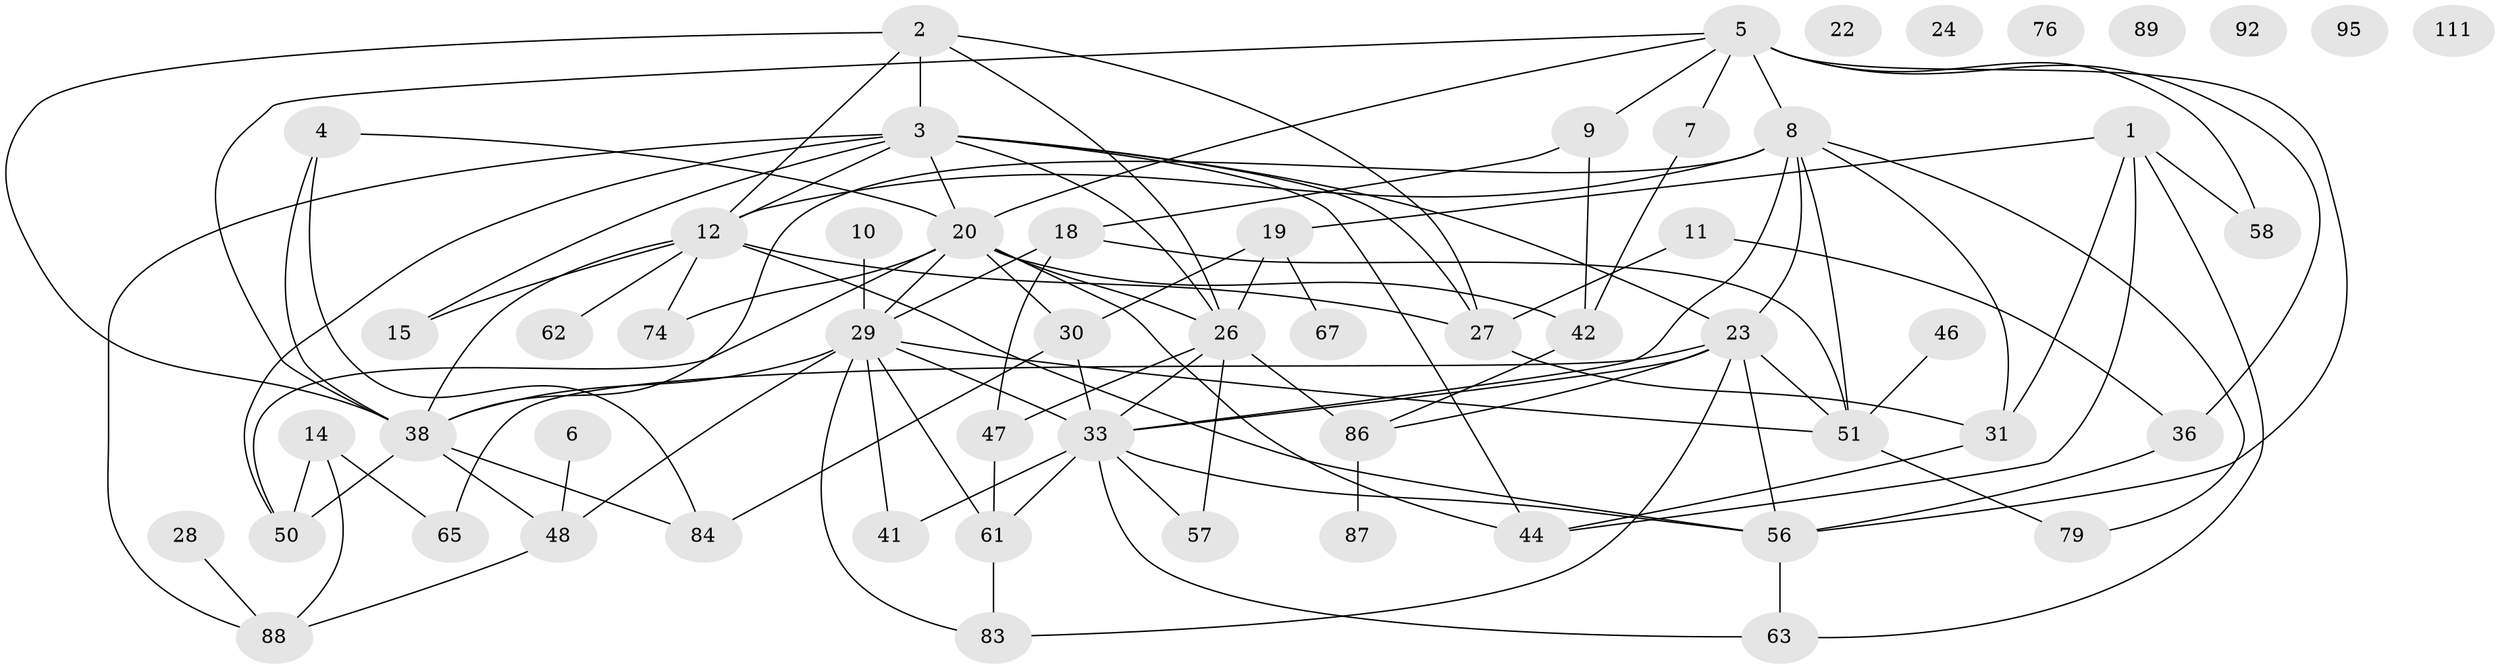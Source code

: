 // original degree distribution, {2: 0.1826086956521739, 3: 0.25217391304347825, 1: 0.11304347826086956, 5: 0.10434782608695652, 4: 0.23478260869565218, 6: 0.034782608695652174, 0: 0.06086956521739131, 7: 0.008695652173913044, 9: 0.008695652173913044}
// Generated by graph-tools (version 1.1) at 2025/13/03/09/25 04:13:11]
// undirected, 57 vertices, 105 edges
graph export_dot {
graph [start="1"]
  node [color=gray90,style=filled];
  1 [super="+70+32"];
  2 [super="+115"];
  3 [super="+37"];
  4 [super="+99"];
  5 [super="+16"];
  6;
  7 [super="+107"];
  8 [super="+49+17"];
  9 [super="+98"];
  10;
  11;
  12 [super="+21+13"];
  14 [super="+82"];
  15 [super="+40"];
  18 [super="+25+81"];
  19 [super="+91+55"];
  20 [super="+54"];
  22;
  23 [super="+101+60"];
  24;
  26 [super="+105+85+108"];
  27 [super="+34"];
  28;
  29 [super="+53+113"];
  30 [super="+94"];
  31 [super="+78+96"];
  33 [super="+71+35"];
  36 [super="+72"];
  38 [super="+43+52"];
  41;
  42;
  44;
  46;
  47 [super="+77+102"];
  48;
  50 [super="+66"];
  51 [super="+68+69"];
  56 [super="+103+75"];
  57 [super="+73"];
  58;
  61;
  62;
  63;
  65;
  67 [super="+93"];
  74 [super="+80"];
  76;
  79;
  83;
  84;
  86 [super="+90"];
  87;
  88;
  89;
  92;
  95;
  111;
  1 -- 31;
  1 -- 63;
  1 -- 58;
  1 -- 19;
  1 -- 44;
  2 -- 27;
  2 -- 12;
  2 -- 26;
  2 -- 38;
  2 -- 3;
  3 -- 50 [weight=2];
  3 -- 12 [weight=2];
  3 -- 44;
  3 -- 15;
  3 -- 23 [weight=2];
  3 -- 88;
  3 -- 26;
  3 -- 20;
  3 -- 27;
  4 -- 38;
  4 -- 20;
  4 -- 84;
  5 -- 38;
  5 -- 7;
  5 -- 58;
  5 -- 8;
  5 -- 56;
  5 -- 36;
  5 -- 20;
  5 -- 9;
  6 -- 48;
  7 -- 42;
  8 -- 51;
  8 -- 79;
  8 -- 33;
  8 -- 23;
  8 -- 38 [weight=2];
  8 -- 31;
  8 -- 12;
  9 -- 42;
  9 -- 18;
  10 -- 29;
  11 -- 27;
  11 -- 36;
  12 -- 27;
  12 -- 15;
  12 -- 38;
  12 -- 56;
  12 -- 74;
  12 -- 62;
  14 -- 50;
  14 -- 65;
  14 -- 88;
  18 -- 47;
  18 -- 51;
  18 -- 29;
  19 -- 26;
  19 -- 30;
  19 -- 67;
  20 -- 42;
  20 -- 44;
  20 -- 50;
  20 -- 74;
  20 -- 26;
  20 -- 29;
  20 -- 30;
  23 -- 56;
  23 -- 65;
  23 -- 51;
  23 -- 86 [weight=2];
  23 -- 33 [weight=2];
  23 -- 83;
  26 -- 57;
  26 -- 33;
  26 -- 86;
  26 -- 47;
  27 -- 31;
  28 -- 88;
  29 -- 83;
  29 -- 61 [weight=2];
  29 -- 41;
  29 -- 48;
  29 -- 38 [weight=2];
  29 -- 33;
  29 -- 51;
  30 -- 84;
  30 -- 33;
  31 -- 44;
  33 -- 57;
  33 -- 63;
  33 -- 61;
  33 -- 56;
  33 -- 41;
  36 -- 56 [weight=2];
  38 -- 48;
  38 -- 84;
  38 -- 50;
  42 -- 86;
  46 -- 51;
  47 -- 61;
  48 -- 88;
  51 -- 79;
  56 -- 63;
  61 -- 83;
  86 -- 87;
}
